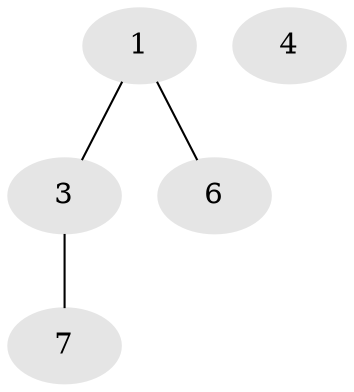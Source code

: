 // Generated by graph-tools (version 1.1) at 2025/46/02/15/25 05:46:28]
// undirected, 5 vertices, 3 edges
graph export_dot {
graph [start="1"]
  node [color=gray90,style=filled];
  1 [super="+2+13"];
  3 [super="+10+14"];
  4 [super="+2+5+11+15+16"];
  6 [super="+12+17"];
  7 [super="+8+9"];
  1 -- 3;
  1 -- 6;
  3 -- 7;
}
